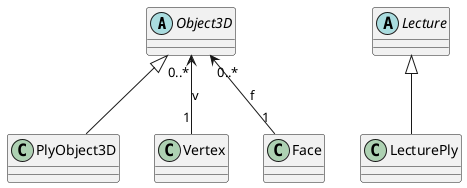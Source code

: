 @startuml
'https://plantuml.com/class-diagram

abstract class Object3D
class PlyObject3D
class Vertex
class Face
abstract class Lecture
class LecturePly

Object3D <|-- PlyObject3D
Object3D "0..*"<--"1" Vertex : v
Object3D "0..*"<--"1" Face : f
Lecture <|-- LecturePly

@enduml